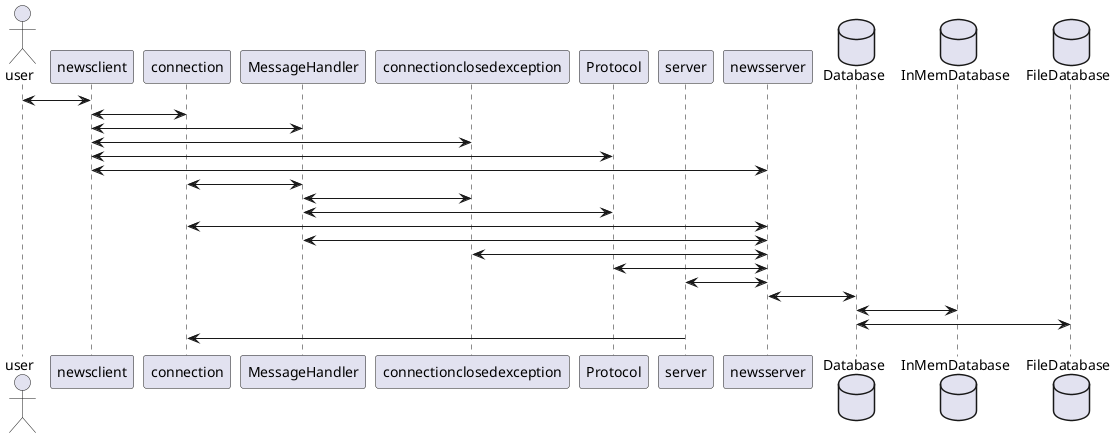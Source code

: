 @startuml A Newsserver Implementation

actor user

participant newsclient
participant connection
participant MessageHandler
participant connectionclosedexception
participant Protocol 
participant server
participant newsserver

database Database
database InMemDatabase
database FileDatabase 


user <-> newsclient

newsclient <-> connection
newsclient <-> MessageHandler
newsclient <-> connectionclosedexception
newsclient <-> Protocol
newsclient <-> newsserver

MessageHandler <-> connection
MessageHandler <-> connectionclosedexception
MessageHandler <-> Protocol

newsserver <-> connection
newsserver <-> MessageHandler
newsserver <-> connectionclosedexception
newsserver <-> Protocol
newsserver <-> server
newsserver <-> Database

InMemDatabase <-> Database
FileDatabase <-> Database

server -> connection

@enduml